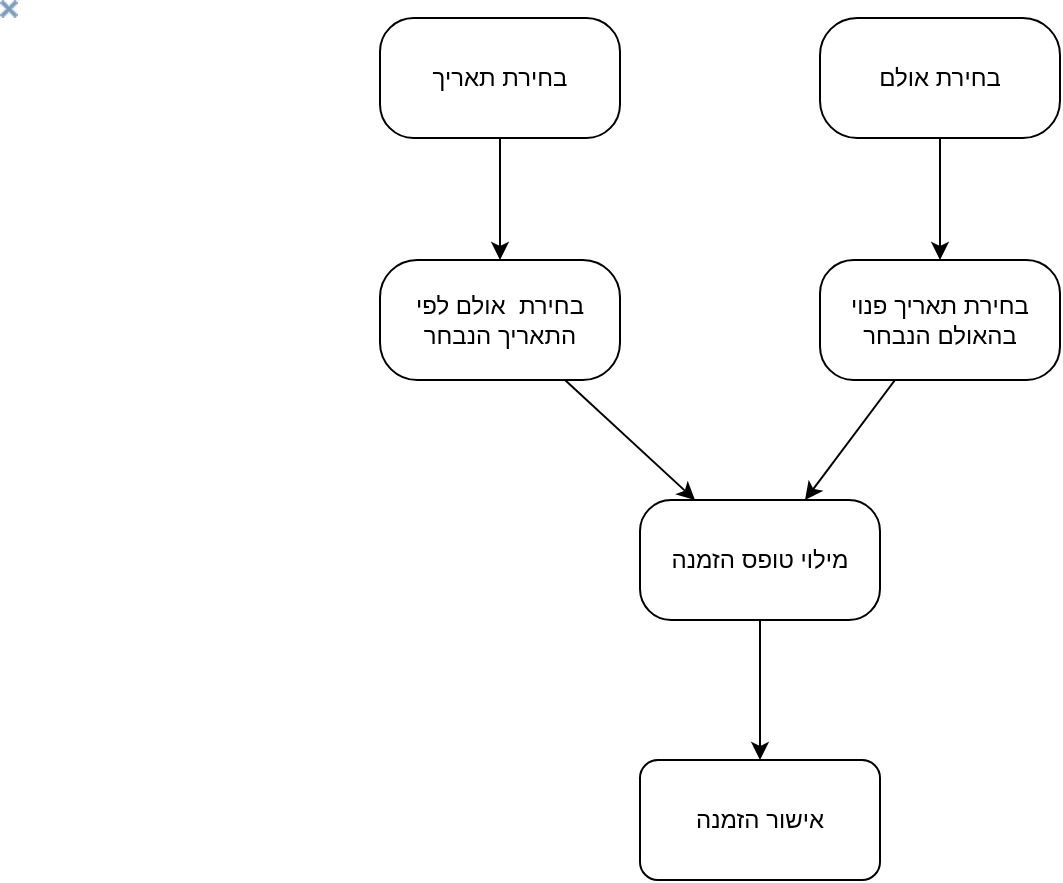 <mxfile>
    <diagram id="g2ly50zhoH2Rde3QsHv9" name="Flow Data client">
        <mxGraphModel dx="536" dy="347" grid="1" gridSize="10" guides="1" tooltips="1" connect="1" arrows="1" fold="1" page="1" pageScale="1" pageWidth="850" pageHeight="1100" math="0" shadow="0">
            <root>
                <mxCell id="0"/>
                <mxCell id="1" parent="0"/>
                <mxCell id="13" value="" style="shape=image;verticalLabelPosition=bottom;labelBackgroundColor=default;verticalAlign=top;aspect=fixed;imageAspect=0;image=data:image/png,iVBORw0KGgoAAAANSUhEUgAAAAkAAAAJAQMAAADaX5RTAAAABlBMVEV7mr3///+wksspAAAAAnRSTlP/AOW3MEoAAAAdSURBVAgdY9jXwCDDwNDRwHCwgeExmASygSL7GgB12QiqNHZZIwAAAABJRU5ErkJggg==;" parent="1" vertex="1">
                    <mxGeometry width="9" height="9" as="geometry"/>
                </mxCell>
                <mxCell id="19" value="" style="edgeStyle=none;html=1;" edge="1" parent="1" source="14" target="15">
                    <mxGeometry relative="1" as="geometry"/>
                </mxCell>
                <mxCell id="14" value="בחירת תאריך" style="rounded=1;whiteSpace=wrap;html=1;arcSize=28;" vertex="1" parent="1">
                    <mxGeometry x="190" y="9" width="120" height="60" as="geometry"/>
                </mxCell>
                <mxCell id="20" value="" style="edgeStyle=none;html=1;" edge="1" parent="1" source="15" target="16">
                    <mxGeometry relative="1" as="geometry"/>
                </mxCell>
                <mxCell id="15" value="בחירת&amp;nbsp; אולם לפי התאריך הנבחר" style="rounded=1;whiteSpace=wrap;html=1;arcSize=31;" vertex="1" parent="1">
                    <mxGeometry x="190" y="130" width="120" height="60" as="geometry"/>
                </mxCell>
                <mxCell id="21" value="" style="edgeStyle=none;html=1;" edge="1" parent="1" source="16" target="18">
                    <mxGeometry relative="1" as="geometry"/>
                </mxCell>
                <mxCell id="16" value="מילוי טופס הזמנה" style="rounded=1;whiteSpace=wrap;html=1;arcSize=26;" vertex="1" parent="1">
                    <mxGeometry x="320" y="250" width="120" height="60" as="geometry"/>
                </mxCell>
                <mxCell id="18" value="אישור הזמנה" style="rounded=1;whiteSpace=wrap;html=1;" vertex="1" parent="1">
                    <mxGeometry x="320" y="380" width="120" height="60" as="geometry"/>
                </mxCell>
                <mxCell id="fKlgX8wsoMPu-G-0d7Uk-23" style="edgeStyle=none;html=1;" edge="1" parent="1" source="fKlgX8wsoMPu-G-0d7Uk-21" target="16">
                    <mxGeometry relative="1" as="geometry"/>
                </mxCell>
                <mxCell id="fKlgX8wsoMPu-G-0d7Uk-21" value="בחירת תאריך פנוי בהאולם הנבחר" style="rounded=1;whiteSpace=wrap;html=1;arcSize=28;" vertex="1" parent="1">
                    <mxGeometry x="410" y="130" width="120" height="60" as="geometry"/>
                </mxCell>
                <mxCell id="fKlgX8wsoMPu-G-0d7Uk-24" style="edgeStyle=none;html=1;" edge="1" parent="1" source="fKlgX8wsoMPu-G-0d7Uk-22" target="fKlgX8wsoMPu-G-0d7Uk-21">
                    <mxGeometry relative="1" as="geometry"/>
                </mxCell>
                <mxCell id="fKlgX8wsoMPu-G-0d7Uk-22" value="בחירת אולם" style="rounded=1;whiteSpace=wrap;html=1;arcSize=31;" vertex="1" parent="1">
                    <mxGeometry x="410" y="9" width="120" height="60" as="geometry"/>
                </mxCell>
            </root>
        </mxGraphModel>
    </diagram>
    <diagram id="4A650wX5dJwT5BjYypUD" name="Flow Data manager">
        <mxGraphModel dx="536" dy="347" grid="1" gridSize="10" guides="1" tooltips="1" connect="1" arrows="1" fold="1" page="1" pageScale="1" pageWidth="850" pageHeight="1100" math="0" shadow="0">
            <root>
                <mxCell id="0"/>
                <mxCell id="1" parent="0"/>
                <mxCell id="P52y-gWMk4l5zXdL9Fsq-1" value="" style="edgeStyle=none;html=1;" edge="1" parent="1" source="P52y-gWMk4l5zXdL9Fsq-2" target="P52y-gWMk4l5zXdL9Fsq-4">
                    <mxGeometry relative="1" as="geometry"/>
                </mxCell>
                <mxCell id="P52y-gWMk4l5zXdL9Fsq-9" value="" style="edgeStyle=none;html=1;" edge="1" parent="1" source="P52y-gWMk4l5zXdL9Fsq-2" target="P52y-gWMk4l5zXdL9Fsq-6">
                    <mxGeometry relative="1" as="geometry"/>
                </mxCell>
                <mxCell id="P52y-gWMk4l5zXdL9Fsq-10" value="" style="edgeStyle=none;html=1;" edge="1" parent="1" source="P52y-gWMk4l5zXdL9Fsq-2" target="P52y-gWMk4l5zXdL9Fsq-7">
                    <mxGeometry relative="1" as="geometry"/>
                </mxCell>
                <mxCell id="P52y-gWMk4l5zXdL9Fsq-11" value="" style="edgeStyle=none;html=1;" edge="1" parent="1" source="P52y-gWMk4l5zXdL9Fsq-2" target="P52y-gWMk4l5zXdL9Fsq-8">
                    <mxGeometry relative="1" as="geometry"/>
                </mxCell>
                <mxCell id="11wpwJgExYpGxxH5EOnX-3" style="edgeStyle=none;html=1;entryX=1;entryY=0.5;entryDx=0;entryDy=0;" edge="1" parent="1" source="P52y-gWMk4l5zXdL9Fsq-2" target="11wpwJgExYpGxxH5EOnX-1">
                    <mxGeometry relative="1" as="geometry"/>
                </mxCell>
                <mxCell id="P52y-gWMk4l5zXdL9Fsq-2" value="מנהל" style="rounded=1;whiteSpace=wrap;html=1;arcSize=28;" vertex="1" parent="1">
                    <mxGeometry x="410" y="290" width="120" height="60" as="geometry"/>
                </mxCell>
                <mxCell id="P52y-gWMk4l5zXdL9Fsq-4" value="הגדרות" style="rounded=1;whiteSpace=wrap;html=1;arcSize=31;" vertex="1" parent="1">
                    <mxGeometry x="180" y="140" width="120" height="60" as="geometry"/>
                </mxCell>
                <mxCell id="P52y-gWMk4l5zXdL9Fsq-6" value="הצגת כל ההזמנות" style="rounded=1;whiteSpace=wrap;html=1;arcSize=26;" vertex="1" parent="1">
                    <mxGeometry x="180" y="230" width="120" height="60" as="geometry"/>
                </mxCell>
                <mxCell id="P52y-gWMk4l5zXdL9Fsq-7" value="חשבוניות" style="rounded=1;whiteSpace=wrap;html=1;" vertex="1" parent="1">
                    <mxGeometry x="180" y="380" width="120" height="60" as="geometry"/>
                </mxCell>
                <mxCell id="P52y-gWMk4l5zXdL9Fsq-8" value="סיכום חודשי" style="rounded=1;whiteSpace=wrap;html=1;" vertex="1" parent="1">
                    <mxGeometry x="200" y="470" width="120" height="60" as="geometry"/>
                </mxCell>
                <mxCell id="11wpwJgExYpGxxH5EOnX-1" value="הצגת הזמנות פתוחות" style="rounded=1;whiteSpace=wrap;html=1;arcSize=26;" vertex="1" parent="1">
                    <mxGeometry x="180" y="300" width="120" height="60" as="geometry"/>
                </mxCell>
            </root>
        </mxGraphModel>
    </diagram>
    <diagram id="QOI9aSp-Jj3go6hPu0hu" name="Page-3">
        <mxGraphModel dx="536" dy="347" grid="1" gridSize="10" guides="1" tooltips="1" connect="1" arrows="1" fold="1" page="1" pageScale="1" pageWidth="850" pageHeight="1100" math="0" shadow="0">
            <root>
                <mxCell id="0"/>
                <mxCell id="1" parent="0"/>
            </root>
        </mxGraphModel>
    </diagram>
</mxfile>